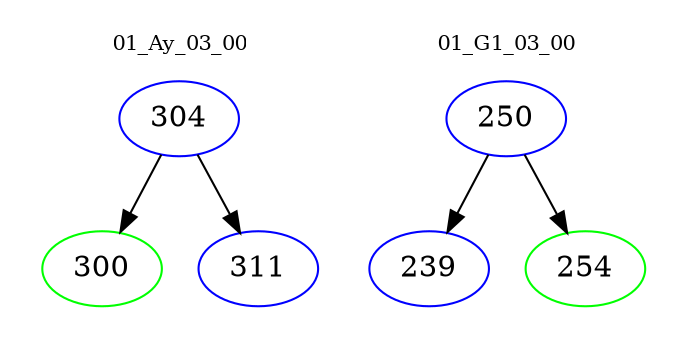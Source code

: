 digraph{
subgraph cluster_0 {
color = white
label = "01_Ay_03_00";
fontsize=10;
T0_304 [label="304", color="blue"]
T0_304 -> T0_300 [color="black"]
T0_300 [label="300", color="green"]
T0_304 -> T0_311 [color="black"]
T0_311 [label="311", color="blue"]
}
subgraph cluster_1 {
color = white
label = "01_G1_03_00";
fontsize=10;
T1_250 [label="250", color="blue"]
T1_250 -> T1_239 [color="black"]
T1_239 [label="239", color="blue"]
T1_250 -> T1_254 [color="black"]
T1_254 [label="254", color="green"]
}
}
